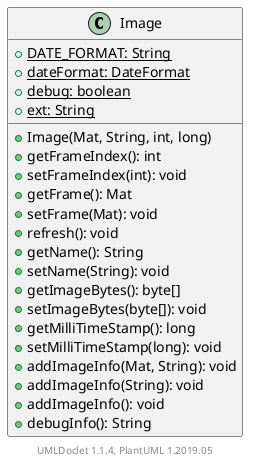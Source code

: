@startuml

    class Image [[Image.html]] {
        {static} +DATE_FORMAT: String
        {static} +dateFormat: DateFormat
        {static} +debug: boolean
        {static} +ext: String
        +Image(Mat, String, int, long)
        +getFrameIndex(): int
        +setFrameIndex(int): void
        +getFrame(): Mat
        +setFrame(Mat): void
        +refresh(): void
        +getName(): String
        +setName(String): void
        +getImageBytes(): byte[]
        +setImageBytes(byte[]): void
        +getMilliTimeStamp(): long
        +setMilliTimeStamp(long): void
        +addImageInfo(Mat, String): void
        +addImageInfo(String): void
        +addImageInfo(): void
        +debugInfo(): String
    }


    center footer UMLDoclet 1.1.4, PlantUML 1.2019.05
@enduml
